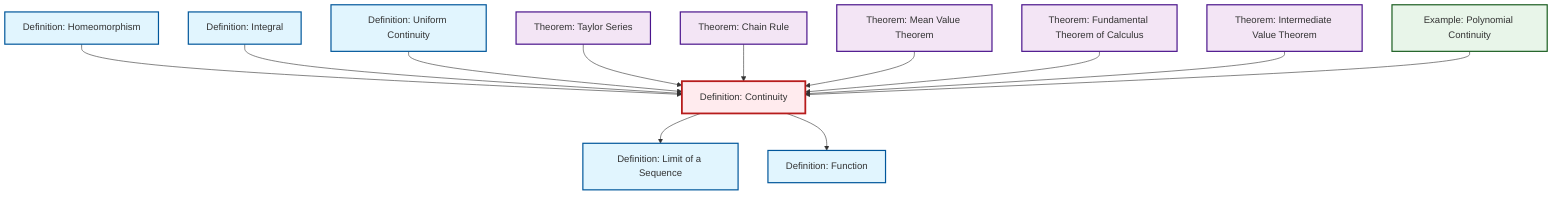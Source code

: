 graph TD
    classDef definition fill:#e1f5fe,stroke:#01579b,stroke-width:2px
    classDef theorem fill:#f3e5f5,stroke:#4a148c,stroke-width:2px
    classDef axiom fill:#fff3e0,stroke:#e65100,stroke-width:2px
    classDef example fill:#e8f5e9,stroke:#1b5e20,stroke-width:2px
    classDef current fill:#ffebee,stroke:#b71c1c,stroke-width:3px
    thm-taylor-series["Theorem: Taylor Series"]:::theorem
    def-function["Definition: Function"]:::definition
    def-integral["Definition: Integral"]:::definition
    def-uniform-continuity["Definition: Uniform Continuity"]:::definition
    ex-polynomial-continuity["Example: Polynomial Continuity"]:::example
    thm-intermediate-value["Theorem: Intermediate Value Theorem"]:::theorem
    thm-chain-rule["Theorem: Chain Rule"]:::theorem
    def-homeomorphism["Definition: Homeomorphism"]:::definition
    def-limit["Definition: Limit of a Sequence"]:::definition
    thm-mean-value["Theorem: Mean Value Theorem"]:::theorem
    thm-fundamental-calculus["Theorem: Fundamental Theorem of Calculus"]:::theorem
    def-continuity["Definition: Continuity"]:::definition
    def-homeomorphism --> def-continuity
    def-continuity --> def-limit
    def-integral --> def-continuity
    def-uniform-continuity --> def-continuity
    thm-taylor-series --> def-continuity
    thm-chain-rule --> def-continuity
    def-continuity --> def-function
    thm-mean-value --> def-continuity
    thm-fundamental-calculus --> def-continuity
    thm-intermediate-value --> def-continuity
    ex-polynomial-continuity --> def-continuity
    class def-continuity current